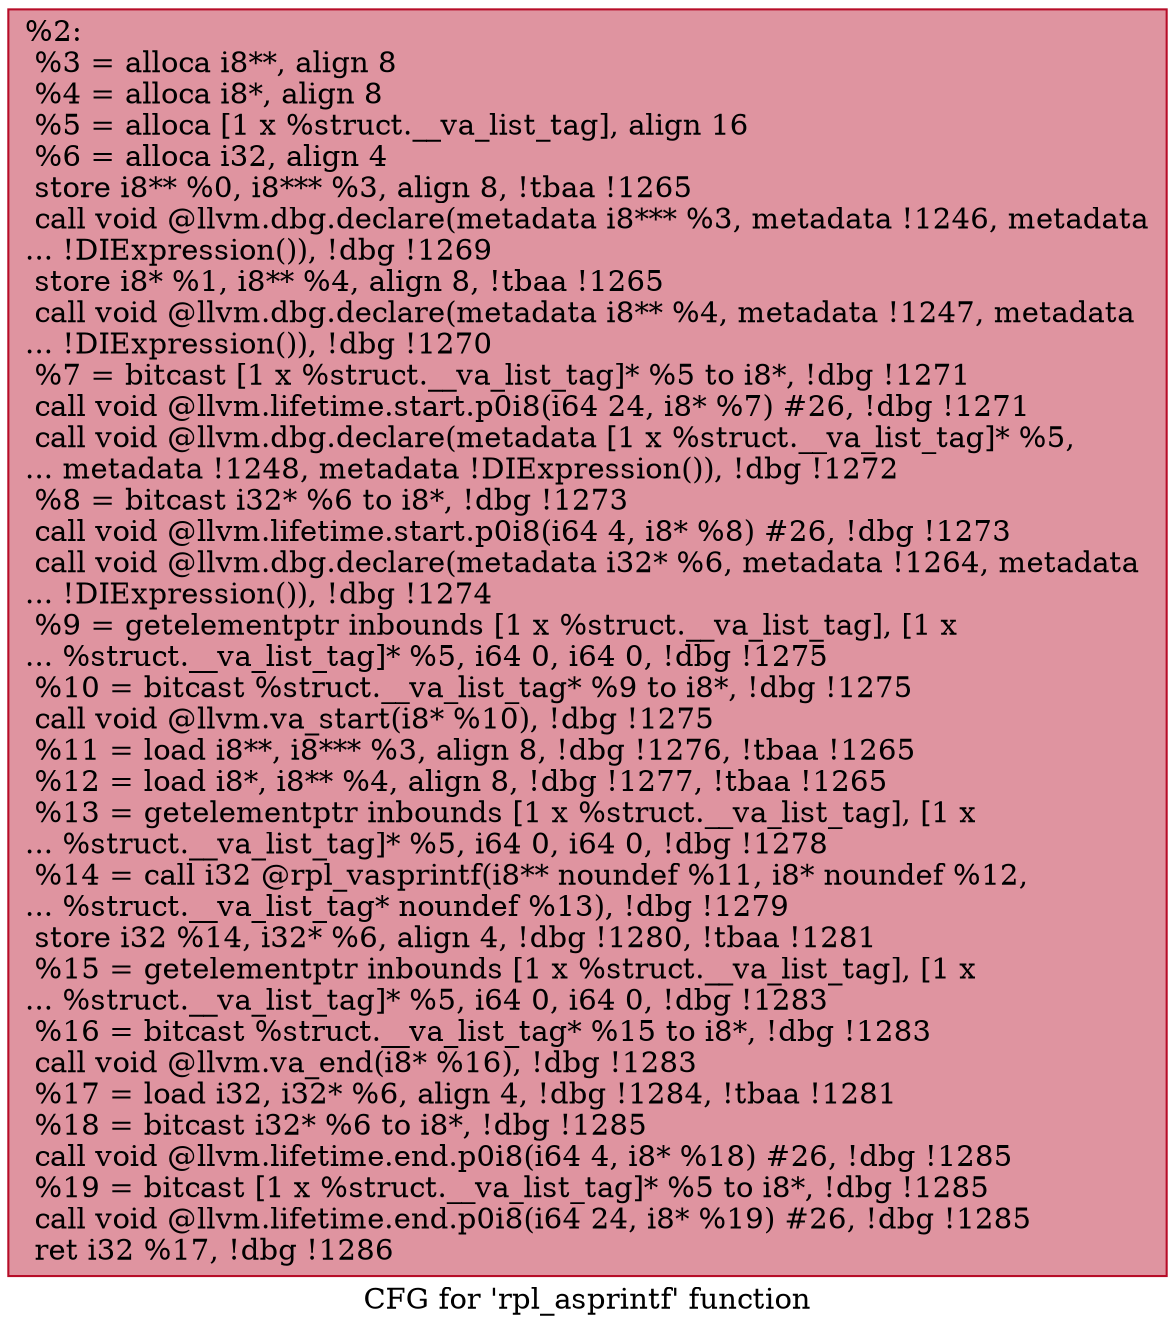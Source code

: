 digraph "CFG for 'rpl_asprintf' function" {
	label="CFG for 'rpl_asprintf' function";

	Node0x13f0f50 [shape=record,color="#b70d28ff", style=filled, fillcolor="#b70d2870",label="{%2:\l  %3 = alloca i8**, align 8\l  %4 = alloca i8*, align 8\l  %5 = alloca [1 x %struct.__va_list_tag], align 16\l  %6 = alloca i32, align 4\l  store i8** %0, i8*** %3, align 8, !tbaa !1265\l  call void @llvm.dbg.declare(metadata i8*** %3, metadata !1246, metadata\l... !DIExpression()), !dbg !1269\l  store i8* %1, i8** %4, align 8, !tbaa !1265\l  call void @llvm.dbg.declare(metadata i8** %4, metadata !1247, metadata\l... !DIExpression()), !dbg !1270\l  %7 = bitcast [1 x %struct.__va_list_tag]* %5 to i8*, !dbg !1271\l  call void @llvm.lifetime.start.p0i8(i64 24, i8* %7) #26, !dbg !1271\l  call void @llvm.dbg.declare(metadata [1 x %struct.__va_list_tag]* %5,\l... metadata !1248, metadata !DIExpression()), !dbg !1272\l  %8 = bitcast i32* %6 to i8*, !dbg !1273\l  call void @llvm.lifetime.start.p0i8(i64 4, i8* %8) #26, !dbg !1273\l  call void @llvm.dbg.declare(metadata i32* %6, metadata !1264, metadata\l... !DIExpression()), !dbg !1274\l  %9 = getelementptr inbounds [1 x %struct.__va_list_tag], [1 x\l... %struct.__va_list_tag]* %5, i64 0, i64 0, !dbg !1275\l  %10 = bitcast %struct.__va_list_tag* %9 to i8*, !dbg !1275\l  call void @llvm.va_start(i8* %10), !dbg !1275\l  %11 = load i8**, i8*** %3, align 8, !dbg !1276, !tbaa !1265\l  %12 = load i8*, i8** %4, align 8, !dbg !1277, !tbaa !1265\l  %13 = getelementptr inbounds [1 x %struct.__va_list_tag], [1 x\l... %struct.__va_list_tag]* %5, i64 0, i64 0, !dbg !1278\l  %14 = call i32 @rpl_vasprintf(i8** noundef %11, i8* noundef %12,\l... %struct.__va_list_tag* noundef %13), !dbg !1279\l  store i32 %14, i32* %6, align 4, !dbg !1280, !tbaa !1281\l  %15 = getelementptr inbounds [1 x %struct.__va_list_tag], [1 x\l... %struct.__va_list_tag]* %5, i64 0, i64 0, !dbg !1283\l  %16 = bitcast %struct.__va_list_tag* %15 to i8*, !dbg !1283\l  call void @llvm.va_end(i8* %16), !dbg !1283\l  %17 = load i32, i32* %6, align 4, !dbg !1284, !tbaa !1281\l  %18 = bitcast i32* %6 to i8*, !dbg !1285\l  call void @llvm.lifetime.end.p0i8(i64 4, i8* %18) #26, !dbg !1285\l  %19 = bitcast [1 x %struct.__va_list_tag]* %5 to i8*, !dbg !1285\l  call void @llvm.lifetime.end.p0i8(i64 24, i8* %19) #26, !dbg !1285\l  ret i32 %17, !dbg !1286\l}"];
}
